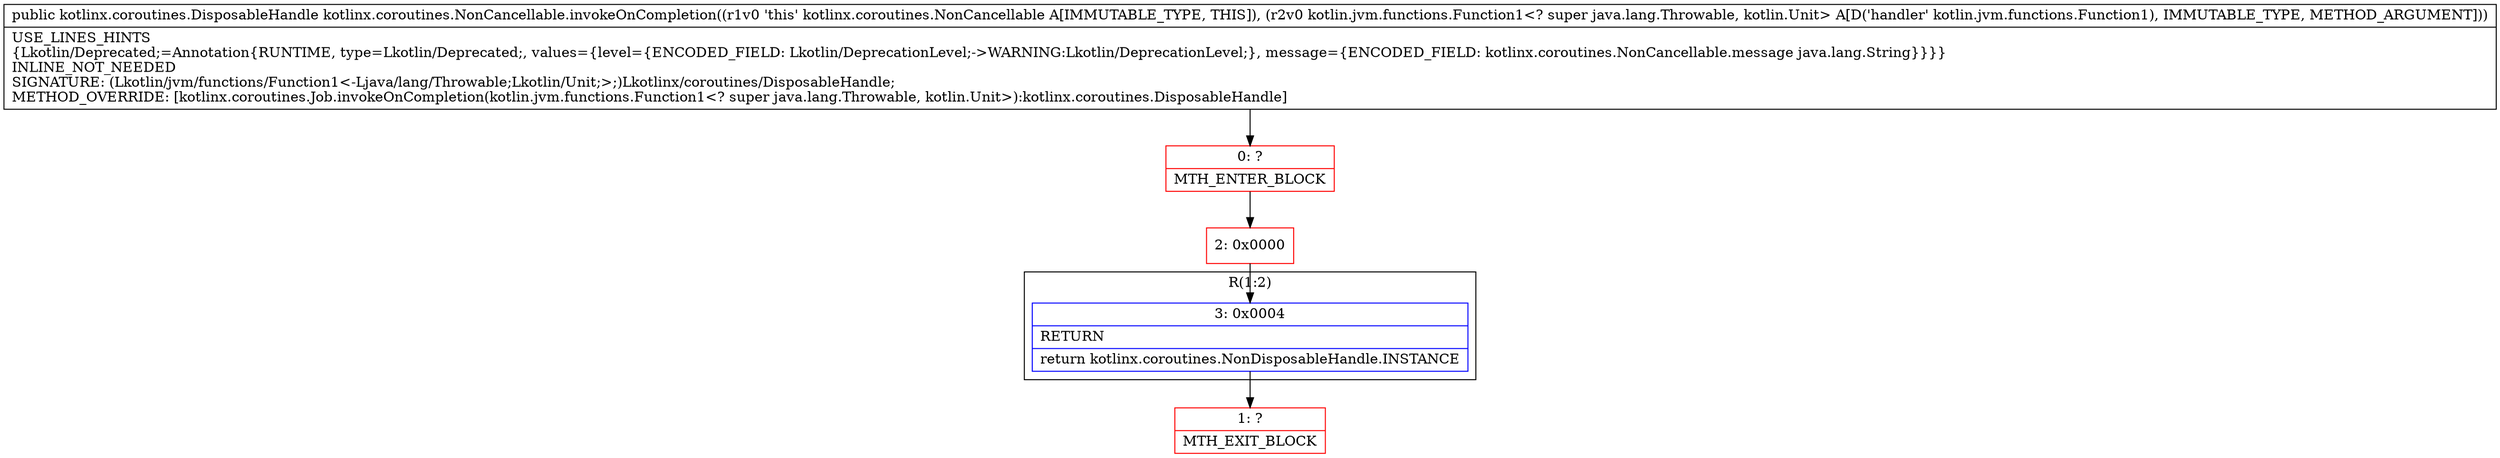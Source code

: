 digraph "CFG forkotlinx.coroutines.NonCancellable.invokeOnCompletion(Lkotlin\/jvm\/functions\/Function1;)Lkotlinx\/coroutines\/DisposableHandle;" {
subgraph cluster_Region_684339274 {
label = "R(1:2)";
node [shape=record,color=blue];
Node_3 [shape=record,label="{3\:\ 0x0004|RETURN\l|return kotlinx.coroutines.NonDisposableHandle.INSTANCE\l}"];
}
Node_0 [shape=record,color=red,label="{0\:\ ?|MTH_ENTER_BLOCK\l}"];
Node_2 [shape=record,color=red,label="{2\:\ 0x0000}"];
Node_1 [shape=record,color=red,label="{1\:\ ?|MTH_EXIT_BLOCK\l}"];
MethodNode[shape=record,label="{public kotlinx.coroutines.DisposableHandle kotlinx.coroutines.NonCancellable.invokeOnCompletion((r1v0 'this' kotlinx.coroutines.NonCancellable A[IMMUTABLE_TYPE, THIS]), (r2v0 kotlin.jvm.functions.Function1\<? super java.lang.Throwable, kotlin.Unit\> A[D('handler' kotlin.jvm.functions.Function1), IMMUTABLE_TYPE, METHOD_ARGUMENT]))  | USE_LINES_HINTS\l\{Lkotlin\/Deprecated;=Annotation\{RUNTIME, type=Lkotlin\/Deprecated;, values=\{level=\{ENCODED_FIELD: Lkotlin\/DeprecationLevel;\-\>WARNING:Lkotlin\/DeprecationLevel;\}, message=\{ENCODED_FIELD: kotlinx.coroutines.NonCancellable.message java.lang.String\}\}\}\}\lINLINE_NOT_NEEDED\lSIGNATURE: (Lkotlin\/jvm\/functions\/Function1\<\-Ljava\/lang\/Throwable;Lkotlin\/Unit;\>;)Lkotlinx\/coroutines\/DisposableHandle;\lMETHOD_OVERRIDE: [kotlinx.coroutines.Job.invokeOnCompletion(kotlin.jvm.functions.Function1\<? super java.lang.Throwable, kotlin.Unit\>):kotlinx.coroutines.DisposableHandle]\l}"];
MethodNode -> Node_0;Node_3 -> Node_1;
Node_0 -> Node_2;
Node_2 -> Node_3;
}

